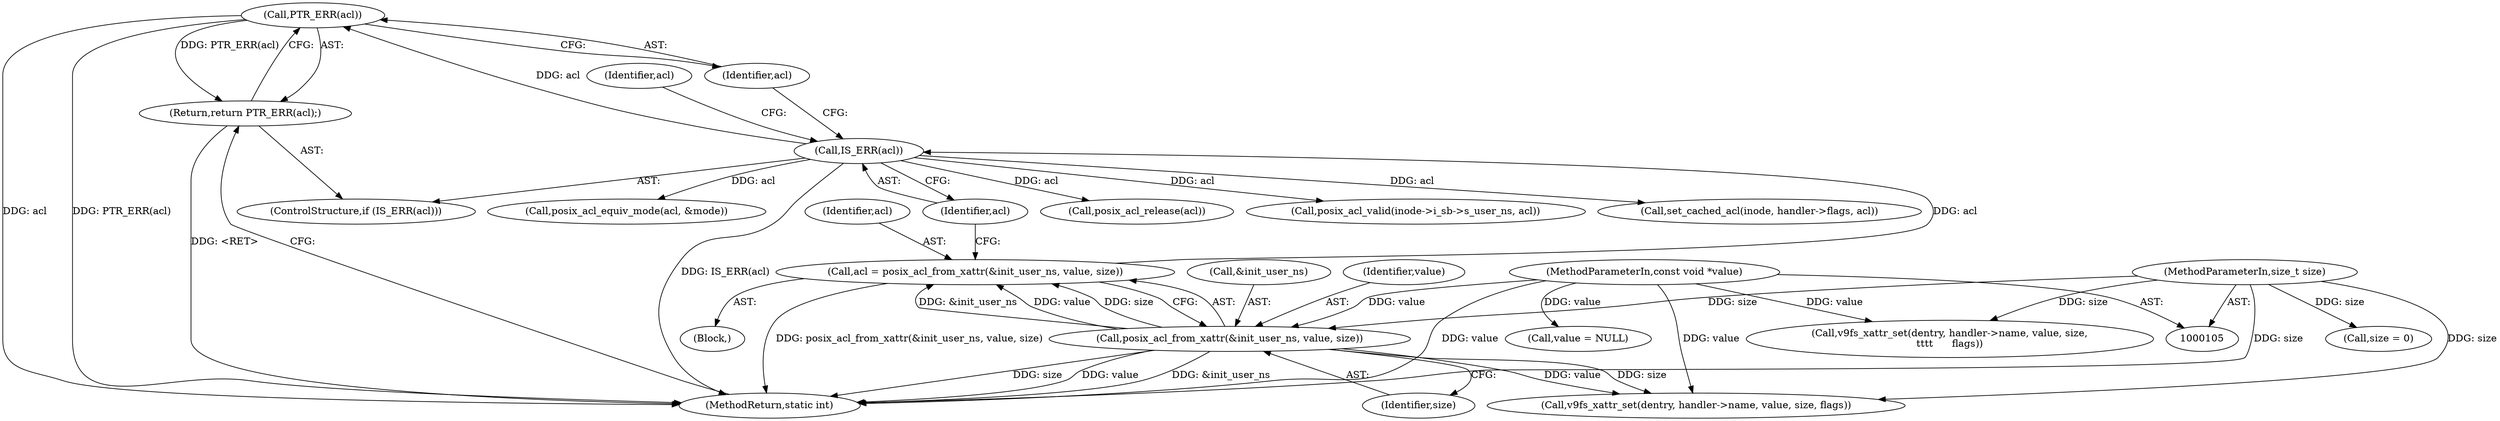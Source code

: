 digraph "0_linux_073931017b49d9458aa351605b43a7e34598caef@pointer" {
"1000167" [label="(Call,PTR_ERR(acl))"];
"1000164" [label="(Call,IS_ERR(acl))"];
"1000156" [label="(Call,acl = posix_acl_from_xattr(&init_user_ns, value, size))"];
"1000158" [label="(Call,posix_acl_from_xattr(&init_user_ns, value, size))"];
"1000110" [label="(MethodParameterIn,const void *value)"];
"1000111" [label="(MethodParameterIn,size_t size)"];
"1000166" [label="(Return,return PTR_ERR(acl);)"];
"1000110" [label="(MethodParameterIn,const void *value)"];
"1000276" [label="(Call,v9fs_xattr_set(dentry, handler->name, value, size, flags))"];
"1000159" [label="(Call,&init_user_ns)"];
"1000155" [label="(Block,)"];
"1000167" [label="(Call,PTR_ERR(acl))"];
"1000298" [label="(MethodReturn,static int)"];
"1000171" [label="(Identifier,acl)"];
"1000130" [label="(Call,v9fs_xattr_set(dentry, handler->name, value, size,\n\t\t\t\t      flags))"];
"1000168" [label="(Identifier,acl)"];
"1000156" [label="(Call,acl = posix_acl_from_xattr(&init_user_ns, value, size))"];
"1000294" [label="(Call,posix_acl_release(acl))"];
"1000164" [label="(Call,IS_ERR(acl))"];
"1000163" [label="(ControlStructure,if (IS_ERR(acl)))"];
"1000175" [label="(Call,posix_acl_valid(inode->i_sb->s_user_ns, acl))"];
"1000158" [label="(Call,posix_acl_from_xattr(&init_user_ns, value, size))"];
"1000165" [label="(Identifier,acl)"];
"1000166" [label="(Return,return PTR_ERR(acl);)"];
"1000162" [label="(Identifier,size)"];
"1000287" [label="(Call,set_cached_acl(inode, handler->flags, acl))"];
"1000157" [label="(Identifier,acl)"];
"1000111" [label="(MethodParameterIn,size_t size)"];
"1000229" [label="(Call,size = 0)"];
"1000206" [label="(Call,posix_acl_equiv_mode(acl, &mode))"];
"1000226" [label="(Call,value = NULL)"];
"1000161" [label="(Identifier,value)"];
"1000167" -> "1000166"  [label="AST: "];
"1000167" -> "1000168"  [label="CFG: "];
"1000168" -> "1000167"  [label="AST: "];
"1000166" -> "1000167"  [label="CFG: "];
"1000167" -> "1000298"  [label="DDG: acl"];
"1000167" -> "1000298"  [label="DDG: PTR_ERR(acl)"];
"1000167" -> "1000166"  [label="DDG: PTR_ERR(acl)"];
"1000164" -> "1000167"  [label="DDG: acl"];
"1000164" -> "1000163"  [label="AST: "];
"1000164" -> "1000165"  [label="CFG: "];
"1000165" -> "1000164"  [label="AST: "];
"1000168" -> "1000164"  [label="CFG: "];
"1000171" -> "1000164"  [label="CFG: "];
"1000164" -> "1000298"  [label="DDG: IS_ERR(acl)"];
"1000156" -> "1000164"  [label="DDG: acl"];
"1000164" -> "1000175"  [label="DDG: acl"];
"1000164" -> "1000206"  [label="DDG: acl"];
"1000164" -> "1000287"  [label="DDG: acl"];
"1000164" -> "1000294"  [label="DDG: acl"];
"1000156" -> "1000155"  [label="AST: "];
"1000156" -> "1000158"  [label="CFG: "];
"1000157" -> "1000156"  [label="AST: "];
"1000158" -> "1000156"  [label="AST: "];
"1000165" -> "1000156"  [label="CFG: "];
"1000156" -> "1000298"  [label="DDG: posix_acl_from_xattr(&init_user_ns, value, size)"];
"1000158" -> "1000156"  [label="DDG: &init_user_ns"];
"1000158" -> "1000156"  [label="DDG: value"];
"1000158" -> "1000156"  [label="DDG: size"];
"1000158" -> "1000162"  [label="CFG: "];
"1000159" -> "1000158"  [label="AST: "];
"1000161" -> "1000158"  [label="AST: "];
"1000162" -> "1000158"  [label="AST: "];
"1000158" -> "1000298"  [label="DDG: &init_user_ns"];
"1000158" -> "1000298"  [label="DDG: size"];
"1000158" -> "1000298"  [label="DDG: value"];
"1000110" -> "1000158"  [label="DDG: value"];
"1000111" -> "1000158"  [label="DDG: size"];
"1000158" -> "1000276"  [label="DDG: value"];
"1000158" -> "1000276"  [label="DDG: size"];
"1000110" -> "1000105"  [label="AST: "];
"1000110" -> "1000298"  [label="DDG: value"];
"1000110" -> "1000130"  [label="DDG: value"];
"1000110" -> "1000226"  [label="DDG: value"];
"1000110" -> "1000276"  [label="DDG: value"];
"1000111" -> "1000105"  [label="AST: "];
"1000111" -> "1000298"  [label="DDG: size"];
"1000111" -> "1000130"  [label="DDG: size"];
"1000111" -> "1000229"  [label="DDG: size"];
"1000111" -> "1000276"  [label="DDG: size"];
"1000166" -> "1000163"  [label="AST: "];
"1000298" -> "1000166"  [label="CFG: "];
"1000166" -> "1000298"  [label="DDG: <RET>"];
}
